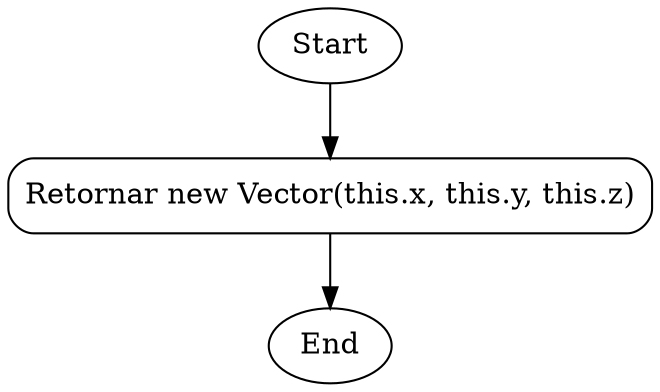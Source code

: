 digraph G_Copy {
   
    rankdir=TB;
    node [shape=box, style=rounded];

    Start [shape=ellipse];
    End [shape=ellipse];

    A [label="Retornar new Vector(this.x, this.y, this.z)"];

    Start -> A -> End;
}